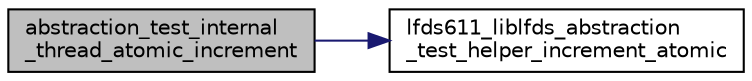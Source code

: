 digraph "abstraction_test_internal_thread_atomic_increment"
{
 // LATEX_PDF_SIZE
  edge [fontname="Helvetica",fontsize="10",labelfontname="Helvetica",labelfontsize="10"];
  node [fontname="Helvetica",fontsize="10",shape=record];
  rankdir="LR";
  Node1 [label="abstraction_test_internal\l_thread_atomic_increment",height=0.2,width=0.4,color="black", fillcolor="grey75", style="filled", fontcolor="black",tooltip=" "];
  Node1 -> Node2 [color="midnightblue",fontsize="10",style="solid",fontname="Helvetica"];
  Node2 [label="lfds611_liblfds_abstraction\l_test_helper_increment_atomic",height=0.2,width=0.4,color="black", fillcolor="white", style="filled",URL="$liblfds611_8h.html#a3275ad2e5ac07be05a0b97348a0f0975",tooltip=" "];
}

